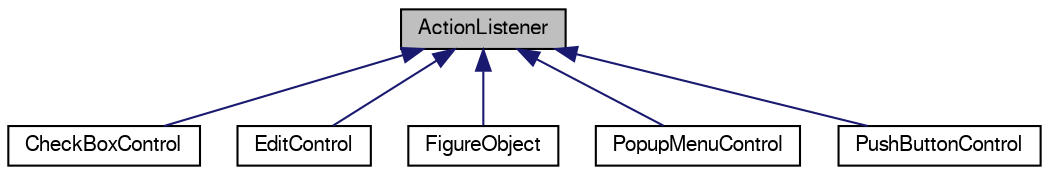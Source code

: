 digraph G
{
  edge [fontname="FreeSans",fontsize="10",labelfontname="FreeSans",labelfontsize="10"];
  node [fontname="FreeSans",fontsize="10",shape=record];
  Node1 [label="ActionListener",height=0.2,width=0.4,color="black", fillcolor="grey75", style="filled" fontcolor="black"];
  Node1 -> Node2 [dir="back",color="midnightblue",fontsize="10",style="solid",fontname="FreeSans"];
  Node2 [label="CheckBoxControl",height=0.2,width=0.4,color="black", fillcolor="white", style="filled",URL="$classorg_1_1octave_1_1graphics_1_1_check_box_control.html"];
  Node1 -> Node3 [dir="back",color="midnightblue",fontsize="10",style="solid",fontname="FreeSans"];
  Node3 [label="EditControl",height=0.2,width=0.4,color="black", fillcolor="white", style="filled",URL="$classorg_1_1octave_1_1graphics_1_1_edit_control.html"];
  Node1 -> Node4 [dir="back",color="midnightblue",fontsize="10",style="solid",fontname="FreeSans"];
  Node4 [label="FigureObject",height=0.2,width=0.4,color="black", fillcolor="white", style="filled",URL="$classorg_1_1octave_1_1graphics_1_1_figure_object.html"];
  Node1 -> Node5 [dir="back",color="midnightblue",fontsize="10",style="solid",fontname="FreeSans"];
  Node5 [label="PopupMenuControl",height=0.2,width=0.4,color="black", fillcolor="white", style="filled",URL="$classorg_1_1octave_1_1graphics_1_1_popup_menu_control.html"];
  Node1 -> Node6 [dir="back",color="midnightblue",fontsize="10",style="solid",fontname="FreeSans"];
  Node6 [label="PushButtonControl",height=0.2,width=0.4,color="black", fillcolor="white", style="filled",URL="$classorg_1_1octave_1_1graphics_1_1_push_button_control.html"];
}
